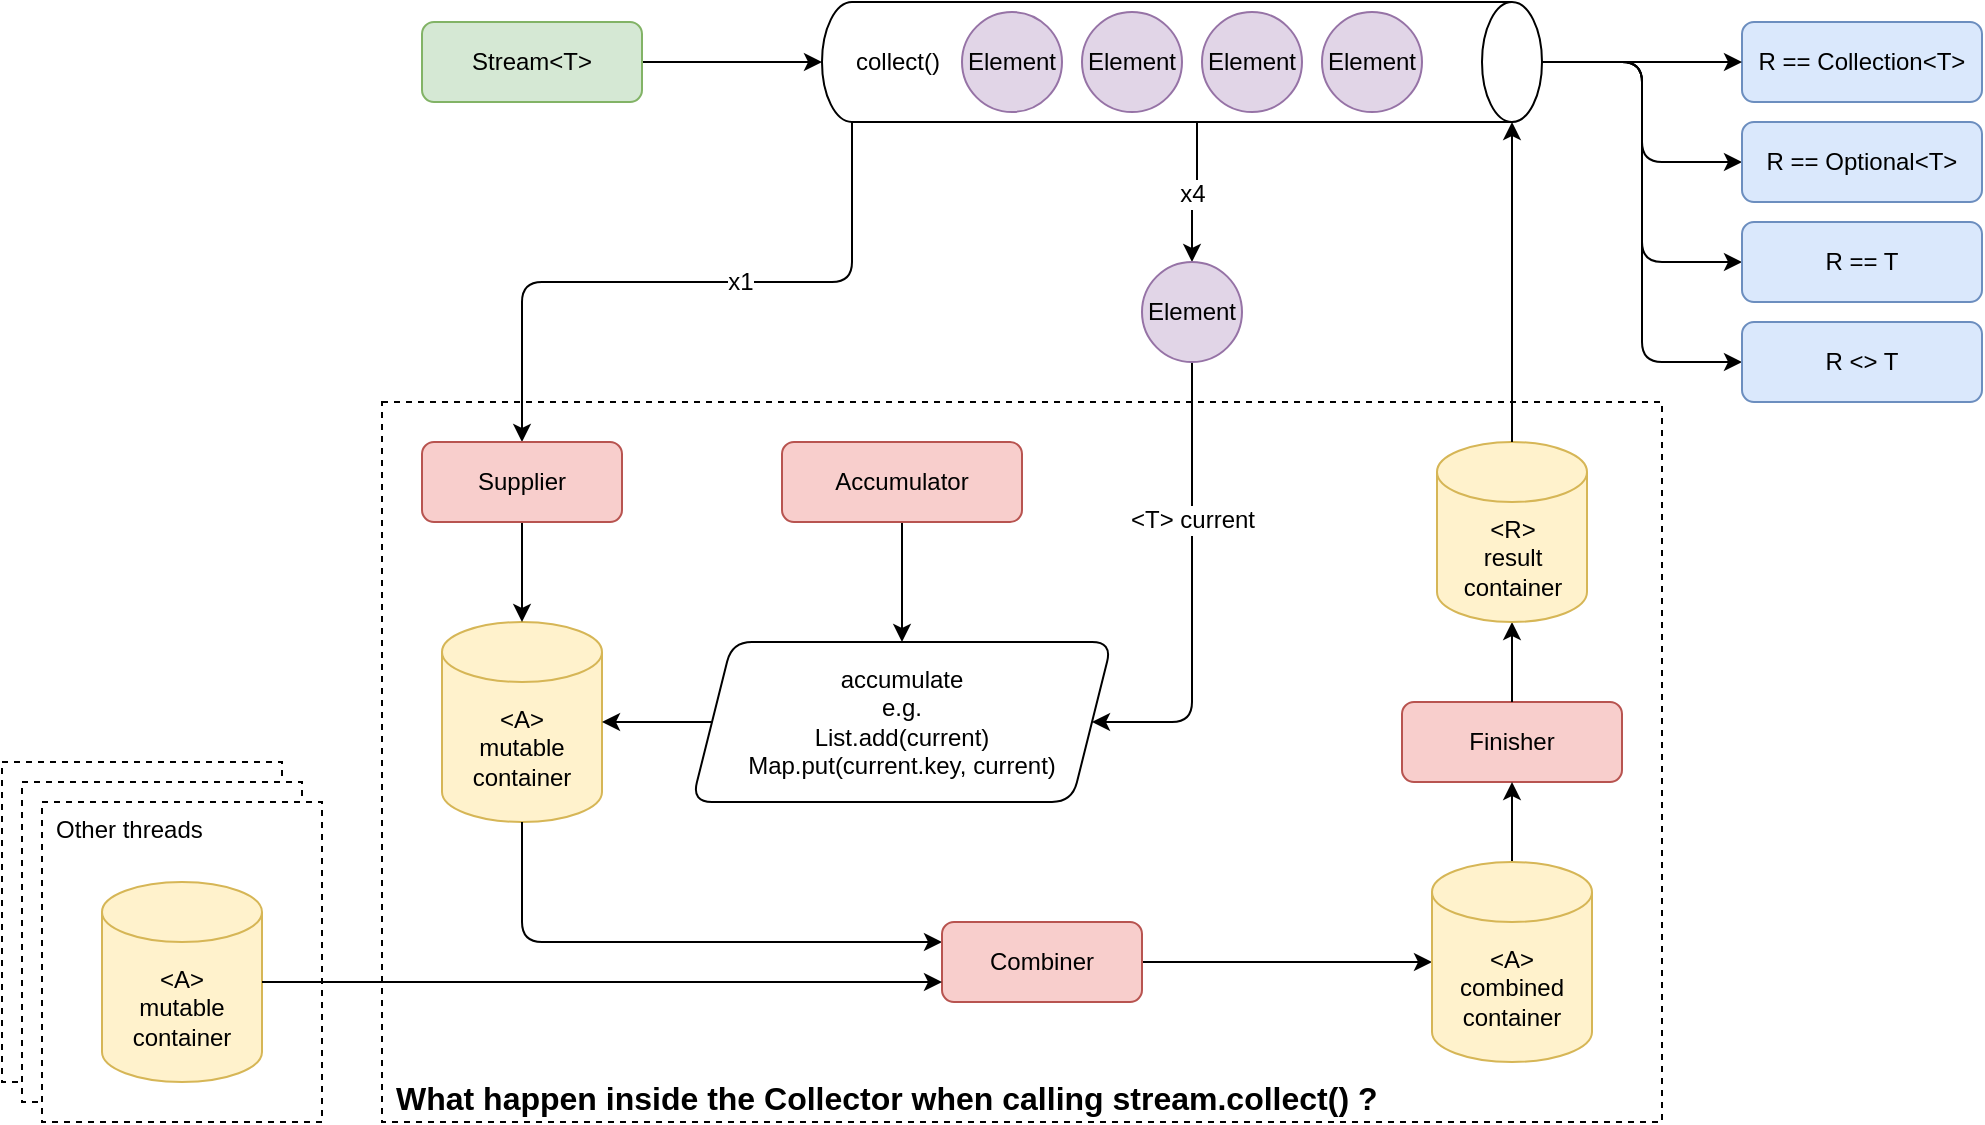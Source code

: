 <mxfile version="26.1.1">
  <diagram name="stream.collect()" id="rcgeWYM-mvE-A4V8VGFN">
    <mxGraphModel dx="492" dy="277" grid="1" gridSize="10" guides="1" tooltips="1" connect="1" arrows="1" fold="1" page="1" pageScale="1" pageWidth="850" pageHeight="1100" math="0" shadow="0">
      <root>
        <mxCell id="0" />
        <mxCell id="1" parent="0" />
        <mxCell id="j4DxAY6z9JmrXfte90BX-1" value="&lt;b style=&quot;&quot;&gt;&lt;font style=&quot;font-size: 16px;&quot;&gt;What happen inside the Collector when calling stream.collect() ?&lt;/font&gt;&lt;/b&gt;" style="rounded=0;whiteSpace=wrap;html=1;dashed=1;fillColor=none;align=left;verticalAlign=bottom;spacingRight=5;fontSize=14;spacingBottom=0;spacingLeft=5;" vertex="1" parent="1">
          <mxGeometry x="190" y="200" width="640" height="360" as="geometry" />
        </mxCell>
        <mxCell id="j4DxAY6z9JmrXfte90BX-2" value="R == Collection&amp;lt;T&amp;gt;" style="rounded=1;whiteSpace=wrap;html=1;fontSize=12;fillColor=#dae8fc;strokeColor=#6c8ebf;" vertex="1" parent="1">
          <mxGeometry x="870" y="10" width="120" height="40" as="geometry" />
        </mxCell>
        <mxCell id="j4DxAY6z9JmrXfte90BX-3" style="edgeStyle=orthogonalEdgeStyle;rounded=0;orthogonalLoop=1;jettySize=auto;html=1;exitX=0.5;exitY=0;exitDx=0;exitDy=0;exitPerimeter=0;entryX=0;entryY=0.5;entryDx=0;entryDy=0;fontSize=12;" edge="1" parent="1" source="j4DxAY6z9JmrXfte90BX-7" target="j4DxAY6z9JmrXfte90BX-2">
          <mxGeometry relative="1" as="geometry" />
        </mxCell>
        <mxCell id="j4DxAY6z9JmrXfte90BX-4" style="edgeStyle=orthogonalEdgeStyle;rounded=1;orthogonalLoop=1;jettySize=auto;html=1;exitX=0.5;exitY=0;exitDx=0;exitDy=0;exitPerimeter=0;entryX=0;entryY=0.5;entryDx=0;entryDy=0;fontSize=12;curved=0;" edge="1" parent="1" source="j4DxAY6z9JmrXfte90BX-7" target="j4DxAY6z9JmrXfte90BX-38">
          <mxGeometry relative="1" as="geometry" />
        </mxCell>
        <mxCell id="j4DxAY6z9JmrXfte90BX-5" style="edgeStyle=orthogonalEdgeStyle;rounded=1;orthogonalLoop=1;jettySize=auto;html=1;exitX=0.5;exitY=0;exitDx=0;exitDy=0;exitPerimeter=0;entryX=0;entryY=0.5;entryDx=0;entryDy=0;fontSize=12;curved=0;" edge="1" parent="1" source="j4DxAY6z9JmrXfte90BX-7" target="j4DxAY6z9JmrXfte90BX-41">
          <mxGeometry relative="1" as="geometry" />
        </mxCell>
        <mxCell id="j4DxAY6z9JmrXfte90BX-6" style="edgeStyle=orthogonalEdgeStyle;rounded=1;orthogonalLoop=1;jettySize=auto;html=1;exitX=0.5;exitY=0;exitDx=0;exitDy=0;exitPerimeter=0;entryX=0;entryY=0.5;entryDx=0;entryDy=0;curved=0;" edge="1" parent="1" source="j4DxAY6z9JmrXfte90BX-7" target="j4DxAY6z9JmrXfte90BX-45">
          <mxGeometry relative="1" as="geometry" />
        </mxCell>
        <mxCell id="j4DxAY6z9JmrXfte90BX-7" value="collect()" style="shape=cylinder3;whiteSpace=wrap;html=1;boundedLbl=1;backgroundOutline=1;size=15;direction=south;align=left;spacingLeft=10;fontSize=12;" vertex="1" parent="1">
          <mxGeometry x="410" width="360" height="60" as="geometry" />
        </mxCell>
        <mxCell id="j4DxAY6z9JmrXfte90BX-8" style="edgeStyle=orthogonalEdgeStyle;rounded=0;orthogonalLoop=1;jettySize=auto;html=1;exitX=1;exitY=0.5;exitDx=0;exitDy=0;entryX=0.5;entryY=1;entryDx=0;entryDy=0;entryPerimeter=0;fontSize=12;" edge="1" parent="1" source="j4DxAY6z9JmrXfte90BX-44" target="j4DxAY6z9JmrXfte90BX-7">
          <mxGeometry relative="1" as="geometry">
            <mxPoint x="330" y="30" as="sourcePoint" />
          </mxGeometry>
        </mxCell>
        <mxCell id="j4DxAY6z9JmrXfte90BX-9" value="&amp;lt;A&amp;gt;&lt;div&gt;mutable&lt;div&gt;&lt;div&gt;container&lt;/div&gt;&lt;/div&gt;&lt;/div&gt;" style="shape=cylinder3;whiteSpace=wrap;html=1;boundedLbl=1;backgroundOutline=1;size=15;fontSize=12;fillColor=#fff2cc;strokeColor=#d6b656;" vertex="1" parent="1">
          <mxGeometry x="220" y="310" width="80" height="100" as="geometry" />
        </mxCell>
        <mxCell id="j4DxAY6z9JmrXfte90BX-10" style="edgeStyle=orthogonalEdgeStyle;rounded=1;orthogonalLoop=1;jettySize=auto;html=1;exitX=1;exitY=1;exitDx=0;exitDy=-15;exitPerimeter=0;entryX=0.5;entryY=0;entryDx=0;entryDy=0;fontSize=12;curved=0;" edge="1" parent="1" source="j4DxAY6z9JmrXfte90BX-7" target="j4DxAY6z9JmrXfte90BX-13">
          <mxGeometry relative="1" as="geometry">
            <mxPoint x="380" y="140" as="targetPoint" />
          </mxGeometry>
        </mxCell>
        <mxCell id="j4DxAY6z9JmrXfte90BX-11" value="x1" style="edgeLabel;html=1;align=center;verticalAlign=middle;resizable=0;points=[];fontSize=12;" vertex="1" connectable="0" parent="j4DxAY6z9JmrXfte90BX-10">
          <mxGeometry x="-0.161" relative="1" as="geometry">
            <mxPoint as="offset" />
          </mxGeometry>
        </mxCell>
        <mxCell id="j4DxAY6z9JmrXfte90BX-12" style="edgeStyle=orthogonalEdgeStyle;rounded=0;orthogonalLoop=1;jettySize=auto;html=1;exitX=0.5;exitY=1;exitDx=0;exitDy=0;fontSize=12;" edge="1" parent="1" source="j4DxAY6z9JmrXfte90BX-13" target="j4DxAY6z9JmrXfte90BX-9">
          <mxGeometry relative="1" as="geometry" />
        </mxCell>
        <mxCell id="j4DxAY6z9JmrXfte90BX-13" value="Supplier" style="rounded=1;whiteSpace=wrap;html=1;fontSize=12;fillColor=#f8cecc;strokeColor=#b85450;" vertex="1" parent="1">
          <mxGeometry x="210" y="220" width="100" height="40" as="geometry" />
        </mxCell>
        <mxCell id="j4DxAY6z9JmrXfte90BX-14" value="Element" style="ellipse;whiteSpace=wrap;html=1;aspect=fixed;fontSize=12;fillColor=#e1d5e7;strokeColor=#9673a6;" vertex="1" parent="1">
          <mxGeometry x="480" y="5" width="50" height="50" as="geometry" />
        </mxCell>
        <mxCell id="j4DxAY6z9JmrXfte90BX-15" value="Element" style="ellipse;whiteSpace=wrap;html=1;aspect=fixed;fontSize=12;fillColor=#e1d5e7;strokeColor=#9673a6;" vertex="1" parent="1">
          <mxGeometry x="540" y="5" width="50" height="50" as="geometry" />
        </mxCell>
        <mxCell id="j4DxAY6z9JmrXfte90BX-16" value="Element" style="ellipse;whiteSpace=wrap;html=1;aspect=fixed;fontSize=12;fillColor=#e1d5e7;strokeColor=#9673a6;" vertex="1" parent="1">
          <mxGeometry x="600" y="5" width="50" height="50" as="geometry" />
        </mxCell>
        <mxCell id="j4DxAY6z9JmrXfte90BX-17" value="" style="edgeStyle=orthogonalEdgeStyle;rounded=0;orthogonalLoop=1;jettySize=auto;html=1;exitX=1;exitY=0;exitDx=0;exitDy=172.5;exitPerimeter=0;fontSize=12;" edge="1" parent="1" source="j4DxAY6z9JmrXfte90BX-7" target="j4DxAY6z9JmrXfte90BX-21">
          <mxGeometry relative="1" as="geometry">
            <mxPoint x="597.615" y="230" as="targetPoint" />
            <mxPoint x="598" y="60" as="sourcePoint" />
          </mxGeometry>
        </mxCell>
        <mxCell id="j4DxAY6z9JmrXfte90BX-18" value="x4" style="edgeLabel;html=1;align=center;verticalAlign=middle;resizable=0;points=[];fontSize=12;" vertex="1" connectable="0" parent="j4DxAY6z9JmrXfte90BX-17">
          <mxGeometry x="0.064" relative="1" as="geometry">
            <mxPoint as="offset" />
          </mxGeometry>
        </mxCell>
        <mxCell id="j4DxAY6z9JmrXfte90BX-19" style="edgeStyle=orthogonalEdgeStyle;rounded=1;orthogonalLoop=1;jettySize=auto;html=1;exitX=0.5;exitY=1;exitDx=0;exitDy=0;entryX=1;entryY=0.5;entryDx=0;entryDy=0;fontSize=12;curved=0;" edge="1" parent="1" source="j4DxAY6z9JmrXfte90BX-21" target="j4DxAY6z9JmrXfte90BX-43">
          <mxGeometry relative="1" as="geometry">
            <mxPoint x="550" y="340.0" as="targetPoint" />
            <Array as="points">
              <mxPoint x="595" y="360" />
            </Array>
          </mxGeometry>
        </mxCell>
        <mxCell id="j4DxAY6z9JmrXfte90BX-20" value="&amp;lt;T&amp;gt; current" style="edgeLabel;html=1;align=center;verticalAlign=middle;resizable=0;points=[];fontSize=12;" vertex="1" connectable="0" parent="j4DxAY6z9JmrXfte90BX-19">
          <mxGeometry x="-0.216" relative="1" as="geometry">
            <mxPoint y="-11" as="offset" />
          </mxGeometry>
        </mxCell>
        <mxCell id="j4DxAY6z9JmrXfte90BX-21" value="Element" style="ellipse;whiteSpace=wrap;html=1;aspect=fixed;fontSize=12;fillColor=#e1d5e7;strokeColor=#9673a6;" vertex="1" parent="1">
          <mxGeometry x="570" y="130" width="50" height="50" as="geometry" />
        </mxCell>
        <mxCell id="j4DxAY6z9JmrXfte90BX-22" style="edgeStyle=orthogonalEdgeStyle;rounded=0;orthogonalLoop=1;jettySize=auto;html=1;entryX=0.5;entryY=0;entryDx=0;entryDy=0;fontSize=12;" edge="1" parent="1" source="j4DxAY6z9JmrXfte90BX-23" target="j4DxAY6z9JmrXfte90BX-43">
          <mxGeometry relative="1" as="geometry">
            <mxPoint x="465" y="300.0" as="targetPoint" />
          </mxGeometry>
        </mxCell>
        <mxCell id="j4DxAY6z9JmrXfte90BX-23" value="Accumulator" style="rounded=1;whiteSpace=wrap;html=1;fontSize=12;fillColor=#f8cecc;strokeColor=#b85450;" vertex="1" parent="1">
          <mxGeometry x="390" y="220" width="120" height="40" as="geometry" />
        </mxCell>
        <mxCell id="j4DxAY6z9JmrXfte90BX-24" style="edgeStyle=orthogonalEdgeStyle;rounded=0;orthogonalLoop=1;jettySize=auto;html=1;entryX=1;entryY=0.5;entryDx=0;entryDy=0;entryPerimeter=0;exitX=0;exitY=0.5;exitDx=0;exitDy=0;fontSize=12;" edge="1" parent="1" source="j4DxAY6z9JmrXfte90BX-43" target="j4DxAY6z9JmrXfte90BX-9">
          <mxGeometry relative="1" as="geometry">
            <mxPoint x="380" y="340" as="sourcePoint" />
          </mxGeometry>
        </mxCell>
        <mxCell id="j4DxAY6z9JmrXfte90BX-25" style="edgeStyle=orthogonalEdgeStyle;rounded=1;orthogonalLoop=1;jettySize=auto;html=1;exitX=0.5;exitY=1;exitDx=0;exitDy=0;exitPerimeter=0;entryX=0;entryY=0.25;entryDx=0;entryDy=0;fontSize=12;curved=0;" edge="1" parent="1" source="j4DxAY6z9JmrXfte90BX-9" target="j4DxAY6z9JmrXfte90BX-29">
          <mxGeometry relative="1" as="geometry">
            <mxPoint x="730" y="250" as="targetPoint" />
          </mxGeometry>
        </mxCell>
        <mxCell id="j4DxAY6z9JmrXfte90BX-26" value="Finisher" style="rounded=1;whiteSpace=wrap;html=1;fontSize=12;fillColor=#f8cecc;strokeColor=#b85450;" vertex="1" parent="1">
          <mxGeometry x="700" y="350" width="110" height="40" as="geometry" />
        </mxCell>
        <mxCell id="j4DxAY6z9JmrXfte90BX-27" style="edgeStyle=orthogonalEdgeStyle;rounded=0;orthogonalLoop=1;jettySize=auto;html=1;exitX=0.5;exitY=0;exitDx=0;exitDy=0;entryX=0.5;entryY=1;entryDx=0;entryDy=0;entryPerimeter=0;fontSize=12;" edge="1" parent="1" source="j4DxAY6z9JmrXfte90BX-26" target="j4DxAY6z9JmrXfte90BX-39">
          <mxGeometry relative="1" as="geometry">
            <mxPoint x="755" y="190" as="targetPoint" />
          </mxGeometry>
        </mxCell>
        <mxCell id="j4DxAY6z9JmrXfte90BX-28" style="edgeStyle=orthogonalEdgeStyle;rounded=0;orthogonalLoop=1;jettySize=auto;html=1;exitX=1;exitY=0.5;exitDx=0;exitDy=0;entryX=0;entryY=0.5;entryDx=0;entryDy=0;entryPerimeter=0;fontSize=12;" edge="1" parent="1" source="j4DxAY6z9JmrXfte90BX-29" target="j4DxAY6z9JmrXfte90BX-37">
          <mxGeometry relative="1" as="geometry">
            <mxPoint x="660" y="480" as="targetPoint" />
          </mxGeometry>
        </mxCell>
        <mxCell id="j4DxAY6z9JmrXfte90BX-29" value="Combiner" style="rounded=1;whiteSpace=wrap;html=1;fontSize=12;fillColor=#f8cecc;strokeColor=#b85450;" vertex="1" parent="1">
          <mxGeometry x="470" y="460" width="100" height="40" as="geometry" />
        </mxCell>
        <mxCell id="j4DxAY6z9JmrXfte90BX-30" value="" style="group;fontSize=12;" vertex="1" connectable="0" parent="1">
          <mxGeometry y="380" width="160" height="180" as="geometry" />
        </mxCell>
        <mxCell id="j4DxAY6z9JmrXfte90BX-31" value="" style="rounded=0;whiteSpace=wrap;html=1;dashed=1;align=left;verticalAlign=top;spacingLeft=5;fontSize=12;" vertex="1" parent="j4DxAY6z9JmrXfte90BX-30">
          <mxGeometry width="140" height="160" as="geometry" />
        </mxCell>
        <mxCell id="j4DxAY6z9JmrXfte90BX-32" value="" style="rounded=0;whiteSpace=wrap;html=1;dashed=1;align=left;verticalAlign=top;spacingLeft=5;fontSize=12;" vertex="1" parent="j4DxAY6z9JmrXfte90BX-30">
          <mxGeometry x="10" y="10" width="140" height="160" as="geometry" />
        </mxCell>
        <mxCell id="j4DxAY6z9JmrXfte90BX-33" value="Other threads" style="rounded=0;whiteSpace=wrap;html=1;dashed=1;align=left;verticalAlign=top;spacingLeft=5;fontSize=12;" vertex="1" parent="j4DxAY6z9JmrXfte90BX-30">
          <mxGeometry x="20" y="20" width="140" height="160" as="geometry" />
        </mxCell>
        <mxCell id="j4DxAY6z9JmrXfte90BX-34" value="&amp;lt;A&amp;gt;&lt;div&gt;mutable&lt;div&gt;&lt;div&gt;container&lt;/div&gt;&lt;/div&gt;&lt;/div&gt;" style="shape=cylinder3;whiteSpace=wrap;html=1;boundedLbl=1;backgroundOutline=1;size=15;fontSize=12;fillColor=#fff2cc;strokeColor=#d6b656;" vertex="1" parent="j4DxAY6z9JmrXfte90BX-30">
          <mxGeometry x="50" y="60" width="80" height="100" as="geometry" />
        </mxCell>
        <mxCell id="j4DxAY6z9JmrXfte90BX-35" style="edgeStyle=orthogonalEdgeStyle;rounded=1;orthogonalLoop=1;jettySize=auto;html=1;exitX=1;exitY=0.5;exitDx=0;exitDy=0;entryX=0;entryY=0.75;entryDx=0;entryDy=0;fontSize=12;exitPerimeter=0;curved=0;" edge="1" parent="1" source="j4DxAY6z9JmrXfte90BX-34" target="j4DxAY6z9JmrXfte90BX-29">
          <mxGeometry relative="1" as="geometry">
            <Array as="points">
              <mxPoint x="130" y="490" />
            </Array>
          </mxGeometry>
        </mxCell>
        <mxCell id="j4DxAY6z9JmrXfte90BX-36" style="edgeStyle=orthogonalEdgeStyle;rounded=0;orthogonalLoop=1;jettySize=auto;html=1;exitX=0.5;exitY=0;exitDx=0;exitDy=0;exitPerimeter=0;entryX=0.5;entryY=1;entryDx=0;entryDy=0;fontSize=12;" edge="1" parent="1" source="j4DxAY6z9JmrXfte90BX-37" target="j4DxAY6z9JmrXfte90BX-26">
          <mxGeometry relative="1" as="geometry" />
        </mxCell>
        <mxCell id="j4DxAY6z9JmrXfte90BX-37" value="&amp;lt;A&amp;gt;&lt;div&gt;combined&lt;div&gt;&lt;div&gt;container&lt;/div&gt;&lt;/div&gt;&lt;/div&gt;" style="shape=cylinder3;whiteSpace=wrap;html=1;boundedLbl=1;backgroundOutline=1;size=15;fontSize=12;fillColor=#fff2cc;strokeColor=#d6b656;" vertex="1" parent="1">
          <mxGeometry x="715" y="430" width="80" height="100" as="geometry" />
        </mxCell>
        <mxCell id="j4DxAY6z9JmrXfte90BX-38" value="R == Optional&amp;lt;T&amp;gt;" style="rounded=1;whiteSpace=wrap;html=1;fontSize=12;fillColor=#dae8fc;strokeColor=#6c8ebf;" vertex="1" parent="1">
          <mxGeometry x="870" y="60" width="120" height="40" as="geometry" />
        </mxCell>
        <mxCell id="j4DxAY6z9JmrXfte90BX-39" value="&amp;lt;R&amp;gt;&lt;br&gt;&lt;div&gt;result&lt;/div&gt;&lt;div&gt;&lt;span style=&quot;background-color: transparent; color: light-dark(rgb(0, 0, 0), rgb(255, 255, 255));&quot;&gt;container&lt;/span&gt;&lt;/div&gt;" style="shape=cylinder3;whiteSpace=wrap;html=1;boundedLbl=1;backgroundOutline=1;size=15;fontSize=12;fillColor=#fff2cc;strokeColor=#d6b656;" vertex="1" parent="1">
          <mxGeometry x="717.5" y="220" width="75" height="90" as="geometry" />
        </mxCell>
        <mxCell id="j4DxAY6z9JmrXfte90BX-40" style="edgeStyle=orthogonalEdgeStyle;rounded=0;orthogonalLoop=1;jettySize=auto;html=1;exitX=0.5;exitY=0;exitDx=0;exitDy=0;exitPerimeter=0;entryX=1;entryY=0;entryDx=0;entryDy=15;entryPerimeter=0;fontSize=12;" edge="1" parent="1" source="j4DxAY6z9JmrXfte90BX-39" target="j4DxAY6z9JmrXfte90BX-7">
          <mxGeometry relative="1" as="geometry" />
        </mxCell>
        <mxCell id="j4DxAY6z9JmrXfte90BX-41" value="R &amp;lt;&amp;gt; T" style="rounded=1;whiteSpace=wrap;html=1;fontSize=12;fillColor=#dae8fc;strokeColor=#6c8ebf;" vertex="1" parent="1">
          <mxGeometry x="870" y="160" width="120" height="40" as="geometry" />
        </mxCell>
        <mxCell id="j4DxAY6z9JmrXfte90BX-42" value="Element" style="ellipse;whiteSpace=wrap;html=1;aspect=fixed;fontSize=12;fillColor=#e1d5e7;strokeColor=#9673a6;" vertex="1" parent="1">
          <mxGeometry x="660" y="5" width="50" height="50" as="geometry" />
        </mxCell>
        <mxCell id="j4DxAY6z9JmrXfte90BX-43" value="accumulate&lt;div&gt;&lt;div&gt;&lt;div&gt;&lt;div&gt;e.g.&lt;/div&gt;&lt;div&gt;List.add(current)&lt;/div&gt;&lt;div&gt;Map.put(current.key, current)&lt;/div&gt;&lt;/div&gt;&lt;/div&gt;&lt;/div&gt;" style="shape=parallelogram;perimeter=parallelogramPerimeter;whiteSpace=wrap;html=1;fixedSize=1;fontSize=12;rounded=1;" vertex="1" parent="1">
          <mxGeometry x="345" y="320" width="210" height="80" as="geometry" />
        </mxCell>
        <mxCell id="j4DxAY6z9JmrXfte90BX-44" value="Stream&amp;lt;T&amp;gt;" style="rounded=1;whiteSpace=wrap;html=1;fontSize=12;fillColor=#d5e8d4;strokeColor=#82b366;" vertex="1" parent="1">
          <mxGeometry x="210" y="10" width="110" height="40" as="geometry" />
        </mxCell>
        <mxCell id="j4DxAY6z9JmrXfte90BX-45" value="R == T" style="rounded=1;whiteSpace=wrap;html=1;fontSize=12;fillColor=#dae8fc;strokeColor=#6c8ebf;" vertex="1" parent="1">
          <mxGeometry x="870" y="110" width="120" height="40" as="geometry" />
        </mxCell>
      </root>
    </mxGraphModel>
  </diagram>
</mxfile>
